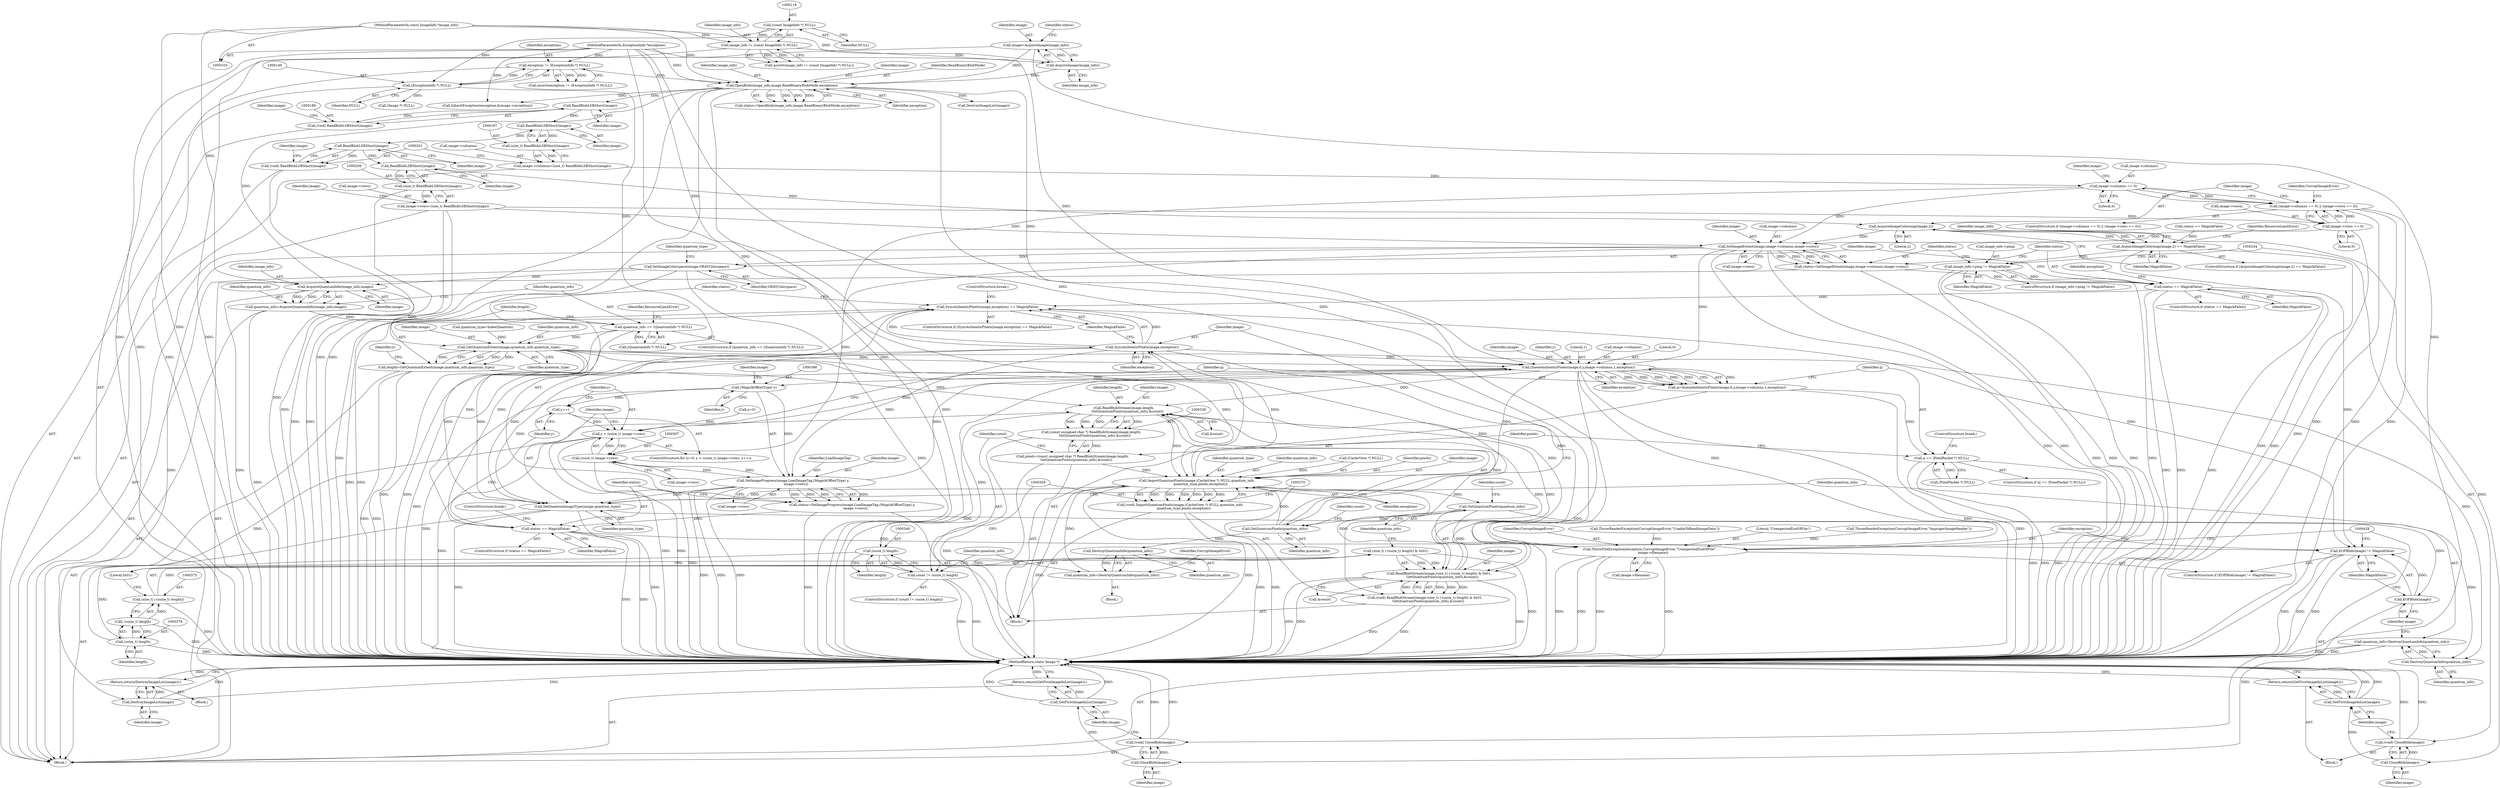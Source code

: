 digraph "0_ImageMagick_7b8c1df65b25d6671f113e2306982eded44ce3b4@pointer" {
"1000190" [label="(Call,ReadBlobLSBShort(image))"];
"1000160" [label="(Call,OpenBlob(image_info,image,ReadBinaryBlobMode,exception))"];
"1000156" [label="(Call,AcquireImage(image_info))"];
"1000116" [label="(Call,image_info != (const ImageInfo *) NULL)"];
"1000104" [label="(MethodParameterIn,const ImageInfo *image_info)"];
"1000118" [label="(Call,(const ImageInfo *) NULL)"];
"1000154" [label="(Call,image=AcquireImage(image_info))"];
"1000143" [label="(Call,exception != (ExceptionInfo *) NULL)"];
"1000105" [label="(MethodParameterIn,ExceptionInfo *exception)"];
"1000145" [label="(Call,(ExceptionInfo *) NULL)"];
"1000188" [label="(Call,(void) ReadBlobLSBShort(image))"];
"1000198" [label="(Call,ReadBlobLSBShort(image))"];
"1000196" [label="(Call,(size_t) ReadBlobLSBShort(image))"];
"1000192" [label="(Call,image->columns=(size_t) ReadBlobLSBShort(image))"];
"1000214" [label="(Call,image->columns == 0)"];
"1000213" [label="(Call,(image->columns == 0) || (image->rows == 0))"];
"1000252" [label="(Call,SetImageExtent(image,image->columns,image->rows))"];
"1000250" [label="(Call,status=SetImageExtent(image,image->columns,image->rows))"];
"1000261" [label="(Call,status == MagickFalse)"];
"1000386" [label="(Call,SyncAuthenticPixels(image,exception) == MagickFalse)"];
"1000404" [label="(Call,status == MagickFalse)"];
"1000416" [label="(Call,EOFBlob(image) != MagickFalse)"];
"1000272" [label="(Call,DestroyImageList(image))"];
"1000271" [label="(Return,return(DestroyImageList(image));)"];
"1000274" [label="(Call,SetImageColorspace(image,GRAYColorspace))"];
"1000282" [label="(Call,AcquireQuantumInfo(image_info,image))"];
"1000280" [label="(Call,quantum_info=AcquireQuantumInfo(image_info,image))"];
"1000286" [label="(Call,quantum_info == (QuantumInfo *) NULL)"];
"1000296" [label="(Call,GetQuantumExtent(image,quantum_info,quantum_type))"];
"1000294" [label="(Call,length=GetQuantumExtent(image,quantum_info,quantum_type))"];
"1000337" [label="(Call,ReadBlobStream(image,length,\n       GetQuantumPixels(quantum_info),&count))"];
"1000335" [label="(Call,(const unsigned char *) ReadBlobStream(image,length,\n       GetQuantumPixels(quantum_info),&count))"];
"1000333" [label="(Call,pixels=(const unsigned char *) ReadBlobStream(image,length,\n       GetQuantumPixels(quantum_info),&count))"];
"1000360" [label="(Call,ImportQuantumPixels(image,(CacheView *) NULL,quantum_info,\n       quantum_type,pixels,exception))"];
"1000358" [label="(Call,(void) ImportQuantumPixels(image,(CacheView *) NULL,quantum_info,\n       quantum_type,pixels,exception))"];
"1000371" [label="(Call,ReadBlobStream(image,(size_t) (-(ssize_t) length) & 0x01,\n      GetQuantumPixels(quantum_info),&count))"];
"1000369" [label="(Call,(void) ReadBlobStream(image,(size_t) (-(ssize_t) length) & 0x01,\n      GetQuantumPixels(quantum_info),&count))"];
"1000387" [label="(Call,SyncAuthenticPixels(image,exception))"];
"1000317" [label="(Call,QueueAuthenticPixels(image,0,y,image->columns,1,exception))"];
"1000315" [label="(Call,q=QueueAuthenticPixels(image,0,y,image->columns,1,exception))"];
"1000327" [label="(Call,q == (PixelPacket *) NULL)"];
"1000397" [label="(Call,(MagickOffsetType) y)"];
"1000311" [label="(Call,y++)"];
"1000304" [label="(Call,y < (ssize_t) image->rows)"];
"1000394" [label="(Call,SetImageProgress(image,LoadImageTag,(MagickOffsetType) y,\n      image->rows))"];
"1000306" [label="(Call,(ssize_t) image->rows)"];
"1000392" [label="(Call,status=SetImageProgress(image,LoadImageTag,(MagickOffsetType) y,\n      image->rows))"];
"1000408" [label="(Call,SetQuantumImageType(image,quantum_type))"];
"1000417" [label="(Call,EOFBlob(image))"];
"1000429" [label="(Call,CloseBlob(image))"];
"1000427" [label="(Call,(void) CloseBlob(image))"];
"1000432" [label="(Call,GetFirstImageInList(image))"];
"1000431" [label="(Return,return(GetFirstImageInList(image));)"];
"1000420" [label="(Call,ThrowFileException(exception,CorruptImageError,\"UnexpectedEndOfFile\",\n      image->filename))"];
"1000381" [label="(Call,GetQuantumPixels(quantum_info))"];
"1000340" [label="(Call,GetQuantumPixels(quantum_info))"];
"1000353" [label="(Call,DestroyQuantumInfo(quantum_info))"];
"1000351" [label="(Call,quantum_info=DestroyQuantumInfo(quantum_info))"];
"1000413" [label="(Call,DestroyQuantumInfo(quantum_info))"];
"1000411" [label="(Call,quantum_info=DestroyQuantumInfo(quantum_info))"];
"1000347" [label="(Call,(ssize_t) length)"];
"1000345" [label="(Call,count != (ssize_t) length)"];
"1000377" [label="(Call,(ssize_t) length)"];
"1000376" [label="(Call,-(ssize_t) length)"];
"1000374" [label="(Call,(size_t) (-(ssize_t) length))"];
"1000373" [label="(Call,(size_t) (-(ssize_t) length) & 0x01)"];
"1000202" [label="(Call,ReadBlobLSBShort(image))"];
"1000200" [label="(Call,(void) ReadBlobLSBShort(image))"];
"1000210" [label="(Call,ReadBlobLSBShort(image))"];
"1000208" [label="(Call,(size_t) ReadBlobLSBShort(image))"];
"1000204" [label="(Call,image->rows=(size_t) ReadBlobLSBShort(image))"];
"1000219" [label="(Call,image->rows == 0)"];
"1000229" [label="(Call,AcquireImageColormap(image,2))"];
"1000228" [label="(Call,AcquireImageColormap(image,2) == MagickFalse)"];
"1000237" [label="(Call,image_info->ping != MagickFalse)"];
"1000245" [label="(Call,CloseBlob(image))"];
"1000243" [label="(Call,(void) CloseBlob(image))"];
"1000248" [label="(Call,GetFirstImageInList(image))"];
"1000247" [label="(Return,return(GetFirstImageInList(image));)"];
"1000396" [label="(Identifier,LoadImageTag)"];
"1000404" [label="(Call,status == MagickFalse)"];
"1000281" [label="(Identifier,quantum_info)"];
"1000175" [label="(Call,(Image *) NULL)"];
"1000334" [label="(Identifier,pixels)"];
"1000381" [label="(Call,GetQuantumPixels(quantum_info))"];
"1000296" [label="(Call,GetQuantumExtent(image,quantum_info,quantum_type))"];
"1000354" [label="(Identifier,quantum_info)"];
"1000228" [label="(Call,AcquireImageColormap(image,2) == MagickFalse)"];
"1000272" [label="(Call,DestroyImageList(image))"];
"1000246" [label="(Identifier,image)"];
"1000142" [label="(Call,assert(exception != (ExceptionInfo *) NULL))"];
"1000282" [label="(Call,AcquireQuantumInfo(image_info,image))"];
"1000409" [label="(Identifier,image)"];
"1000105" [label="(MethodParameterIn,ExceptionInfo *exception)"];
"1000155" [label="(Identifier,image)"];
"1000251" [label="(Identifier,status)"];
"1000386" [label="(Call,SyncAuthenticPixels(image,exception) == MagickFalse)"];
"1000300" [label="(ControlStructure,for (y=0; y < (ssize_t) image->rows; y++))"];
"1000266" [label="(Identifier,exception)"];
"1000422" [label="(Identifier,CorruptImageError)"];
"1000317" [label="(Call,QueueAuthenticPixels(image,0,y,image->columns,1,exception))"];
"1000411" [label="(Call,quantum_info=DestroyQuantumInfo(quantum_info))"];
"1000192" [label="(Call,image->columns=(size_t) ReadBlobLSBShort(image))"];
"1000257" [label="(Call,image->rows)"];
"1000351" [label="(Call,quantum_info=DestroyQuantumInfo(quantum_info))"];
"1000216" [label="(Identifier,image)"];
"1000239" [label="(Identifier,image_info)"];
"1000106" [label="(Block,)"];
"1000280" [label="(Call,quantum_info=AcquireQuantumInfo(image_info,image))"];
"1000198" [label="(Call,ReadBlobLSBShort(image))"];
"1000297" [label="(Identifier,image)"];
"1000394" [label="(Call,SetImageProgress(image,LoadImageTag,(MagickOffsetType) y,\n      image->rows))"];
"1000413" [label="(Call,DestroyQuantumInfo(quantum_info))"];
"1000145" [label="(Call,(ExceptionInfo *) NULL)"];
"1000340" [label="(Call,GetQuantumPixels(quantum_info))"];
"1000342" [label="(Call,&count)"];
"1000276" [label="(Identifier,GRAYColorspace)"];
"1000104" [label="(MethodParameterIn,const ImageInfo *image_info)"];
"1000193" [label="(Call,image->columns)"];
"1000427" [label="(Call,(void) CloseBlob(image))"];
"1000345" [label="(Call,count != (ssize_t) length)"];
"1000368" [label="(Identifier,exception)"];
"1000241" [label="(Identifier,MagickFalse)"];
"1000212" [label="(ControlStructure,if ((image->columns == 0) || (image->rows == 0)))"];
"1000318" [label="(Identifier,image)"];
"1000328" [label="(Identifier,q)"];
"1000393" [label="(Identifier,status)"];
"1000236" [label="(ControlStructure,if (image_info->ping != MagickFalse))"];
"1000392" [label="(Call,status=SetImageProgress(image,LoadImageTag,(MagickOffsetType) y,\n      image->rows))"];
"1000277" [label="(Call,quantum_type=IndexQuantum)"];
"1000166" [label="(Call,status == MagickFalse)"];
"1000335" [label="(Call,(const unsigned char *) ReadBlobStream(image,length,\n       GetQuantumPixels(quantum_info),&count))"];
"1000302" [label="(Identifier,y)"];
"1000213" [label="(Call,(image->columns == 0) || (image->rows == 0))"];
"1000385" [label="(ControlStructure,if (SyncAuthenticPixels(image,exception) == MagickFalse))"];
"1000194" [label="(Identifier,image)"];
"1000210" [label="(Call,ReadBlobLSBShort(image))"];
"1000350" [label="(Block,)"];
"1000400" [label="(Call,image->rows)"];
"1000424" [label="(Call,image->filename)"];
"1000391" [label="(ControlStructure,break;)"];
"1000320" [label="(Identifier,y)"];
"1000344" [label="(ControlStructure,if (count != (ssize_t) length))"];
"1000162" [label="(Identifier,image)"];
"1000156" [label="(Call,AcquireImage(image_info))"];
"1000417" [label="(Call,EOFBlob(image))"];
"1000408" [label="(Call,SetQuantumImageType(image,quantum_type))"];
"1000242" [label="(Block,)"];
"1000163" [label="(Identifier,ReadBinaryBlobMode)"];
"1000265" [label="(Call,InheritException(exception,&image->exception))"];
"1000118" [label="(Call,(const ImageInfo *) NULL)"];
"1000405" [label="(Identifier,status)"];
"1000261" [label="(Call,status == MagickFalse)"];
"1000325" [label="(Identifier,exception)"];
"1000312" [label="(Identifier,y)"];
"1000203" [label="(Identifier,image)"];
"1000346" [label="(Identifier,count)"];
"1000284" [label="(Identifier,image)"];
"1000219" [label="(Call,image->rows == 0)"];
"1000147" [label="(Identifier,NULL)"];
"1000232" [label="(Identifier,MagickFalse)"];
"1000275" [label="(Identifier,image)"];
"1000415" [label="(ControlStructure,if (EOFBlob(image) != MagickFalse))"];
"1000260" [label="(ControlStructure,if (status == MagickFalse))"];
"1000229" [label="(Call,AcquireImageColormap(image,2))"];
"1000252" [label="(Call,SetImageExtent(image,image->columns,image->rows))"];
"1000274" [label="(Call,SetImageColorspace(image,GRAYColorspace))"];
"1000366" [label="(Identifier,quantum_type)"];
"1000298" [label="(Identifier,quantum_info)"];
"1000376" [label="(Call,-(ssize_t) length)"];
"1000220" [label="(Call,image->rows)"];
"1000431" [label="(Return,return(GetFirstImageInList(image));)"];
"1000305" [label="(Identifier,y)"];
"1000324" [label="(Literal,1)"];
"1000238" [label="(Call,image_info->ping)"];
"1000199" [label="(Identifier,image)"];
"1000341" [label="(Identifier,quantum_info)"];
"1000263" [label="(Identifier,MagickFalse)"];
"1000158" [label="(Call,status=OpenBlob(image_info,image,ReadBinaryBlobMode,exception))"];
"1000116" [label="(Call,image_info != (const ImageInfo *) NULL)"];
"1000214" [label="(Call,image->columns == 0)"];
"1000204" [label="(Call,image->rows=(size_t) ReadBlobLSBShort(image))"];
"1000285" [label="(ControlStructure,if (quantum_info == (QuantumInfo *) NULL))"];
"1000295" [label="(Identifier,length)"];
"1000430" [label="(Identifier,image)"];
"1000191" [label="(Identifier,image)"];
"1000234" [label="(Identifier,ResourceLimitError)"];
"1000188" [label="(Call,(void) ReadBlobLSBShort(image))"];
"1000352" [label="(Identifier,quantum_info)"];
"1000143" [label="(Call,exception != (ExceptionInfo *) NULL)"];
"1000250" [label="(Call,status=SetImageExtent(image,image->columns,image->rows))"];
"1000432" [label="(Call,GetFirstImageInList(image))"];
"1000416" [label="(Call,EOFBlob(image) != MagickFalse)"];
"1000262" [label="(Identifier,status)"];
"1000337" [label="(Call,ReadBlobStream(image,length,\n       GetQuantumPixels(quantum_info),&count))"];
"1000365" [label="(Identifier,quantum_info)"];
"1000327" [label="(Call,q == (PixelPacket *) NULL)"];
"1000154" [label="(Call,image=AcquireImage(image_info))"];
"1000362" [label="(Call,(CacheView *) NULL)"];
"1000373" [label="(Call,(size_t) (-(ssize_t) length) & 0x01)"];
"1000117" [label="(Identifier,image_info)"];
"1000237" [label="(Call,image_info->ping != MagickFalse)"];
"1000283" [label="(Identifier,image_info)"];
"1000205" [label="(Call,image->rows)"];
"1000315" [label="(Call,q=QueueAuthenticPixels(image,0,y,image->columns,1,exception))"];
"1000353" [label="(Call,DestroyQuantumInfo(quantum_info))"];
"1000412" [label="(Identifier,quantum_info)"];
"1000387" [label="(Call,SyncAuthenticPixels(image,exception))"];
"1000253" [label="(Identifier,image)"];
"1000395" [label="(Identifier,image)"];
"1000374" [label="(Call,(size_t) (-(ssize_t) length))"];
"1000308" [label="(Call,image->rows)"];
"1000223" [label="(Literal,0)"];
"1000421" [label="(Identifier,exception)"];
"1000206" [label="(Identifier,image)"];
"1000164" [label="(Identifier,exception)"];
"1000254" [label="(Call,image->columns)"];
"1000311" [label="(Call,y++)"];
"1000347" [label="(Call,(ssize_t) length)"];
"1000397" [label="(Call,(MagickOffsetType) y)"];
"1000383" [label="(Call,&count)"];
"1000356" [label="(Identifier,CorruptImageError)"];
"1000349" [label="(Identifier,length)"];
"1000382" [label="(Identifier,quantum_info)"];
"1000202" [label="(Call,ReadBlobLSBShort(image))"];
"1000287" [label="(Identifier,quantum_info)"];
"1000407" [label="(ControlStructure,break;)"];
"1000339" [label="(Identifier,length)"];
"1000371" [label="(Call,ReadBlobStream(image,(size_t) (-(ssize_t) length) & 0x01,\n      GetQuantumPixels(quantum_info),&count))"];
"1000367" [label="(Identifier,pixels)"];
"1000211" [label="(Identifier,image)"];
"1000326" [label="(ControlStructure,if (q == (PixelPacket *) NULL))"];
"1000414" [label="(Identifier,quantum_info)"];
"1000196" [label="(Call,(size_t) ReadBlobLSBShort(image))"];
"1000433" [label="(Identifier,image)"];
"1000225" [label="(Identifier,CorruptImageError)"];
"1000333" [label="(Call,pixels=(const unsigned char *) ReadBlobStream(image,length,\n       GetQuantumPixels(quantum_info),&count))"];
"1000304" [label="(Call,y < (ssize_t) image->rows)"];
"1000329" [label="(Call,(PixelPacket *) NULL)"];
"1000231" [label="(Literal,2)"];
"1000248" [label="(Call,GetFirstImageInList(image))"];
"1000360" [label="(Call,ImportQuantumPixels(image,(CacheView *) NULL,quantum_info,\n       quantum_type,pixels,exception))"];
"1000390" [label="(Identifier,MagickFalse)"];
"1000286" [label="(Call,quantum_info == (QuantumInfo *) NULL)"];
"1000403" [label="(ControlStructure,if (status == MagickFalse))"];
"1000380" [label="(Literal,0x01)"];
"1000338" [label="(Identifier,image)"];
"1000243" [label="(Call,(void) CloseBlob(image))"];
"1000299" [label="(Identifier,quantum_type)"];
"1000361" [label="(Identifier,image)"];
"1000190" [label="(Call,ReadBlobLSBShort(image))"];
"1000399" [label="(Identifier,y)"];
"1000372" [label="(Identifier,image)"];
"1000144" [label="(Identifier,exception)"];
"1000369" [label="(Call,(void) ReadBlobStream(image,(size_t) (-(ssize_t) length) & 0x01,\n      GetQuantumPixels(quantum_info),&count))"];
"1000384" [label="(Identifier,count)"];
"1000157" [label="(Identifier,image_info)"];
"1000321" [label="(Call,image->columns)"];
"1000294" [label="(Call,length=GetQuantumExtent(image,quantum_info,quantum_type))"];
"1000200" [label="(Call,(void) ReadBlobLSBShort(image))"];
"1000316" [label="(Identifier,q)"];
"1000115" [label="(Call,assert(image_info != (const ImageInfo *) NULL))"];
"1000273" [label="(Identifier,image)"];
"1000227" [label="(ControlStructure,if (AcquireImageColormap(image,2) == MagickFalse))"];
"1000319" [label="(Literal,0)"];
"1000161" [label="(Identifier,image_info)"];
"1000332" [label="(ControlStructure,break;)"];
"1000301" [label="(Call,y=0)"];
"1000249" [label="(Identifier,image)"];
"1000160" [label="(Call,OpenBlob(image_info,image,ReadBinaryBlobMode,exception))"];
"1000355" [label="(Call,ThrowReaderException(CorruptImageError,\"UnableToReadImageData\"))"];
"1000406" [label="(Identifier,MagickFalse)"];
"1000377" [label="(Call,(ssize_t) length)"];
"1000221" [label="(Identifier,image)"];
"1000230" [label="(Identifier,image)"];
"1000401" [label="(Identifier,image)"];
"1000313" [label="(Block,)"];
"1000429" [label="(Call,CloseBlob(image))"];
"1000271" [label="(Return,return(DestroyImageList(image));)"];
"1000423" [label="(Literal,\"UnexpectedEndOfFile\")"];
"1000292" [label="(Identifier,ResourceLimitError)"];
"1000306" [label="(Call,(ssize_t) image->rows)"];
"1000120" [label="(Identifier,NULL)"];
"1000420" [label="(Call,ThrowFileException(exception,CorruptImageError,\"UnexpectedEndOfFile\",\n      image->filename))"];
"1000247" [label="(Return,return(GetFirstImageInList(image));)"];
"1000419" [label="(Identifier,MagickFalse)"];
"1000288" [label="(Call,(QuantumInfo *) NULL)"];
"1000224" [label="(Call,ThrowReaderException(CorruptImageError,\"ImproperImageHeader\"))"];
"1000264" [label="(Block,)"];
"1000278" [label="(Identifier,quantum_type)"];
"1000388" [label="(Identifier,image)"];
"1000410" [label="(Identifier,quantum_type)"];
"1000159" [label="(Identifier,status)"];
"1000389" [label="(Identifier,exception)"];
"1000245" [label="(Call,CloseBlob(image))"];
"1000343" [label="(Identifier,count)"];
"1000434" [label="(MethodReturn,static Image *)"];
"1000208" [label="(Call,(size_t) ReadBlobLSBShort(image))"];
"1000218" [label="(Literal,0)"];
"1000379" [label="(Identifier,length)"];
"1000418" [label="(Identifier,image)"];
"1000172" [label="(Call,DestroyImageList(image))"];
"1000358" [label="(Call,(void) ImportQuantumPixels(image,(CacheView *) NULL,quantum_info,\n       quantum_type,pixels,exception))"];
"1000215" [label="(Call,image->columns)"];
"1000190" -> "1000188"  [label="AST: "];
"1000190" -> "1000191"  [label="CFG: "];
"1000191" -> "1000190"  [label="AST: "];
"1000188" -> "1000190"  [label="CFG: "];
"1000190" -> "1000188"  [label="DDG: "];
"1000160" -> "1000190"  [label="DDG: "];
"1000190" -> "1000198"  [label="DDG: "];
"1000160" -> "1000158"  [label="AST: "];
"1000160" -> "1000164"  [label="CFG: "];
"1000161" -> "1000160"  [label="AST: "];
"1000162" -> "1000160"  [label="AST: "];
"1000163" -> "1000160"  [label="AST: "];
"1000164" -> "1000160"  [label="AST: "];
"1000158" -> "1000160"  [label="CFG: "];
"1000160" -> "1000434"  [label="DDG: "];
"1000160" -> "1000434"  [label="DDG: "];
"1000160" -> "1000434"  [label="DDG: "];
"1000160" -> "1000158"  [label="DDG: "];
"1000160" -> "1000158"  [label="DDG: "];
"1000160" -> "1000158"  [label="DDG: "];
"1000160" -> "1000158"  [label="DDG: "];
"1000156" -> "1000160"  [label="DDG: "];
"1000104" -> "1000160"  [label="DDG: "];
"1000154" -> "1000160"  [label="DDG: "];
"1000143" -> "1000160"  [label="DDG: "];
"1000105" -> "1000160"  [label="DDG: "];
"1000160" -> "1000172"  [label="DDG: "];
"1000160" -> "1000265"  [label="DDG: "];
"1000160" -> "1000282"  [label="DDG: "];
"1000160" -> "1000317"  [label="DDG: "];
"1000160" -> "1000420"  [label="DDG: "];
"1000156" -> "1000154"  [label="AST: "];
"1000156" -> "1000157"  [label="CFG: "];
"1000157" -> "1000156"  [label="AST: "];
"1000154" -> "1000156"  [label="CFG: "];
"1000156" -> "1000154"  [label="DDG: "];
"1000116" -> "1000156"  [label="DDG: "];
"1000104" -> "1000156"  [label="DDG: "];
"1000116" -> "1000115"  [label="AST: "];
"1000116" -> "1000118"  [label="CFG: "];
"1000117" -> "1000116"  [label="AST: "];
"1000118" -> "1000116"  [label="AST: "];
"1000115" -> "1000116"  [label="CFG: "];
"1000116" -> "1000434"  [label="DDG: "];
"1000116" -> "1000115"  [label="DDG: "];
"1000116" -> "1000115"  [label="DDG: "];
"1000104" -> "1000116"  [label="DDG: "];
"1000118" -> "1000116"  [label="DDG: "];
"1000104" -> "1000103"  [label="AST: "];
"1000104" -> "1000434"  [label="DDG: "];
"1000104" -> "1000282"  [label="DDG: "];
"1000118" -> "1000120"  [label="CFG: "];
"1000119" -> "1000118"  [label="AST: "];
"1000120" -> "1000118"  [label="AST: "];
"1000118" -> "1000145"  [label="DDG: "];
"1000154" -> "1000106"  [label="AST: "];
"1000155" -> "1000154"  [label="AST: "];
"1000159" -> "1000154"  [label="CFG: "];
"1000154" -> "1000434"  [label="DDG: "];
"1000143" -> "1000142"  [label="AST: "];
"1000143" -> "1000145"  [label="CFG: "];
"1000144" -> "1000143"  [label="AST: "];
"1000145" -> "1000143"  [label="AST: "];
"1000142" -> "1000143"  [label="CFG: "];
"1000143" -> "1000434"  [label="DDG: "];
"1000143" -> "1000142"  [label="DDG: "];
"1000143" -> "1000142"  [label="DDG: "];
"1000105" -> "1000143"  [label="DDG: "];
"1000145" -> "1000143"  [label="DDG: "];
"1000105" -> "1000103"  [label="AST: "];
"1000105" -> "1000434"  [label="DDG: "];
"1000105" -> "1000265"  [label="DDG: "];
"1000105" -> "1000317"  [label="DDG: "];
"1000105" -> "1000360"  [label="DDG: "];
"1000105" -> "1000387"  [label="DDG: "];
"1000105" -> "1000420"  [label="DDG: "];
"1000145" -> "1000147"  [label="CFG: "];
"1000146" -> "1000145"  [label="AST: "];
"1000147" -> "1000145"  [label="AST: "];
"1000145" -> "1000434"  [label="DDG: "];
"1000145" -> "1000175"  [label="DDG: "];
"1000145" -> "1000288"  [label="DDG: "];
"1000188" -> "1000106"  [label="AST: "];
"1000189" -> "1000188"  [label="AST: "];
"1000194" -> "1000188"  [label="CFG: "];
"1000198" -> "1000196"  [label="AST: "];
"1000198" -> "1000199"  [label="CFG: "];
"1000199" -> "1000198"  [label="AST: "];
"1000196" -> "1000198"  [label="CFG: "];
"1000198" -> "1000196"  [label="DDG: "];
"1000198" -> "1000202"  [label="DDG: "];
"1000196" -> "1000192"  [label="AST: "];
"1000197" -> "1000196"  [label="AST: "];
"1000192" -> "1000196"  [label="CFG: "];
"1000196" -> "1000192"  [label="DDG: "];
"1000192" -> "1000106"  [label="AST: "];
"1000193" -> "1000192"  [label="AST: "];
"1000201" -> "1000192"  [label="CFG: "];
"1000192" -> "1000214"  [label="DDG: "];
"1000214" -> "1000213"  [label="AST: "];
"1000214" -> "1000218"  [label="CFG: "];
"1000215" -> "1000214"  [label="AST: "];
"1000218" -> "1000214"  [label="AST: "];
"1000221" -> "1000214"  [label="CFG: "];
"1000213" -> "1000214"  [label="CFG: "];
"1000214" -> "1000434"  [label="DDG: "];
"1000214" -> "1000213"  [label="DDG: "];
"1000214" -> "1000213"  [label="DDG: "];
"1000214" -> "1000252"  [label="DDG: "];
"1000213" -> "1000212"  [label="AST: "];
"1000213" -> "1000219"  [label="CFG: "];
"1000219" -> "1000213"  [label="AST: "];
"1000225" -> "1000213"  [label="CFG: "];
"1000230" -> "1000213"  [label="CFG: "];
"1000213" -> "1000434"  [label="DDG: "];
"1000213" -> "1000434"  [label="DDG: "];
"1000213" -> "1000434"  [label="DDG: "];
"1000219" -> "1000213"  [label="DDG: "];
"1000219" -> "1000213"  [label="DDG: "];
"1000252" -> "1000250"  [label="AST: "];
"1000252" -> "1000257"  [label="CFG: "];
"1000253" -> "1000252"  [label="AST: "];
"1000254" -> "1000252"  [label="AST: "];
"1000257" -> "1000252"  [label="AST: "];
"1000250" -> "1000252"  [label="CFG: "];
"1000252" -> "1000434"  [label="DDG: "];
"1000252" -> "1000434"  [label="DDG: "];
"1000252" -> "1000250"  [label="DDG: "];
"1000252" -> "1000250"  [label="DDG: "];
"1000252" -> "1000250"  [label="DDG: "];
"1000229" -> "1000252"  [label="DDG: "];
"1000219" -> "1000252"  [label="DDG: "];
"1000204" -> "1000252"  [label="DDG: "];
"1000252" -> "1000272"  [label="DDG: "];
"1000252" -> "1000274"  [label="DDG: "];
"1000252" -> "1000306"  [label="DDG: "];
"1000252" -> "1000317"  [label="DDG: "];
"1000250" -> "1000106"  [label="AST: "];
"1000251" -> "1000250"  [label="AST: "];
"1000262" -> "1000250"  [label="CFG: "];
"1000250" -> "1000434"  [label="DDG: "];
"1000250" -> "1000261"  [label="DDG: "];
"1000261" -> "1000260"  [label="AST: "];
"1000261" -> "1000263"  [label="CFG: "];
"1000262" -> "1000261"  [label="AST: "];
"1000263" -> "1000261"  [label="AST: "];
"1000266" -> "1000261"  [label="CFG: "];
"1000275" -> "1000261"  [label="CFG: "];
"1000261" -> "1000434"  [label="DDG: "];
"1000261" -> "1000434"  [label="DDG: "];
"1000261" -> "1000434"  [label="DDG: "];
"1000237" -> "1000261"  [label="DDG: "];
"1000261" -> "1000386"  [label="DDG: "];
"1000261" -> "1000416"  [label="DDG: "];
"1000386" -> "1000385"  [label="AST: "];
"1000386" -> "1000390"  [label="CFG: "];
"1000387" -> "1000386"  [label="AST: "];
"1000390" -> "1000386"  [label="AST: "];
"1000391" -> "1000386"  [label="CFG: "];
"1000393" -> "1000386"  [label="CFG: "];
"1000386" -> "1000434"  [label="DDG: "];
"1000386" -> "1000434"  [label="DDG: "];
"1000387" -> "1000386"  [label="DDG: "];
"1000387" -> "1000386"  [label="DDG: "];
"1000404" -> "1000386"  [label="DDG: "];
"1000386" -> "1000404"  [label="DDG: "];
"1000386" -> "1000416"  [label="DDG: "];
"1000404" -> "1000403"  [label="AST: "];
"1000404" -> "1000406"  [label="CFG: "];
"1000405" -> "1000404"  [label="AST: "];
"1000406" -> "1000404"  [label="AST: "];
"1000407" -> "1000404"  [label="CFG: "];
"1000312" -> "1000404"  [label="CFG: "];
"1000404" -> "1000434"  [label="DDG: "];
"1000404" -> "1000434"  [label="DDG: "];
"1000392" -> "1000404"  [label="DDG: "];
"1000404" -> "1000416"  [label="DDG: "];
"1000416" -> "1000415"  [label="AST: "];
"1000416" -> "1000419"  [label="CFG: "];
"1000417" -> "1000416"  [label="AST: "];
"1000419" -> "1000416"  [label="AST: "];
"1000421" -> "1000416"  [label="CFG: "];
"1000428" -> "1000416"  [label="CFG: "];
"1000416" -> "1000434"  [label="DDG: "];
"1000416" -> "1000434"  [label="DDG: "];
"1000416" -> "1000434"  [label="DDG: "];
"1000417" -> "1000416"  [label="DDG: "];
"1000272" -> "1000271"  [label="AST: "];
"1000272" -> "1000273"  [label="CFG: "];
"1000273" -> "1000272"  [label="AST: "];
"1000271" -> "1000272"  [label="CFG: "];
"1000272" -> "1000434"  [label="DDG: "];
"1000272" -> "1000434"  [label="DDG: "];
"1000272" -> "1000271"  [label="DDG: "];
"1000271" -> "1000264"  [label="AST: "];
"1000434" -> "1000271"  [label="CFG: "];
"1000271" -> "1000434"  [label="DDG: "];
"1000274" -> "1000106"  [label="AST: "];
"1000274" -> "1000276"  [label="CFG: "];
"1000275" -> "1000274"  [label="AST: "];
"1000276" -> "1000274"  [label="AST: "];
"1000278" -> "1000274"  [label="CFG: "];
"1000274" -> "1000434"  [label="DDG: "];
"1000274" -> "1000434"  [label="DDG: "];
"1000274" -> "1000282"  [label="DDG: "];
"1000282" -> "1000280"  [label="AST: "];
"1000282" -> "1000284"  [label="CFG: "];
"1000283" -> "1000282"  [label="AST: "];
"1000284" -> "1000282"  [label="AST: "];
"1000280" -> "1000282"  [label="CFG: "];
"1000282" -> "1000434"  [label="DDG: "];
"1000282" -> "1000280"  [label="DDG: "];
"1000282" -> "1000280"  [label="DDG: "];
"1000282" -> "1000296"  [label="DDG: "];
"1000280" -> "1000106"  [label="AST: "];
"1000281" -> "1000280"  [label="AST: "];
"1000287" -> "1000280"  [label="CFG: "];
"1000280" -> "1000434"  [label="DDG: "];
"1000280" -> "1000286"  [label="DDG: "];
"1000286" -> "1000285"  [label="AST: "];
"1000286" -> "1000288"  [label="CFG: "];
"1000287" -> "1000286"  [label="AST: "];
"1000288" -> "1000286"  [label="AST: "];
"1000292" -> "1000286"  [label="CFG: "];
"1000295" -> "1000286"  [label="CFG: "];
"1000286" -> "1000434"  [label="DDG: "];
"1000286" -> "1000434"  [label="DDG: "];
"1000288" -> "1000286"  [label="DDG: "];
"1000286" -> "1000296"  [label="DDG: "];
"1000296" -> "1000294"  [label="AST: "];
"1000296" -> "1000299"  [label="CFG: "];
"1000297" -> "1000296"  [label="AST: "];
"1000298" -> "1000296"  [label="AST: "];
"1000299" -> "1000296"  [label="AST: "];
"1000294" -> "1000296"  [label="CFG: "];
"1000296" -> "1000294"  [label="DDG: "];
"1000296" -> "1000294"  [label="DDG: "];
"1000296" -> "1000294"  [label="DDG: "];
"1000277" -> "1000296"  [label="DDG: "];
"1000296" -> "1000317"  [label="DDG: "];
"1000296" -> "1000340"  [label="DDG: "];
"1000296" -> "1000360"  [label="DDG: "];
"1000296" -> "1000408"  [label="DDG: "];
"1000296" -> "1000408"  [label="DDG: "];
"1000296" -> "1000413"  [label="DDG: "];
"1000294" -> "1000106"  [label="AST: "];
"1000295" -> "1000294"  [label="AST: "];
"1000302" -> "1000294"  [label="CFG: "];
"1000294" -> "1000434"  [label="DDG: "];
"1000294" -> "1000434"  [label="DDG: "];
"1000294" -> "1000337"  [label="DDG: "];
"1000337" -> "1000335"  [label="AST: "];
"1000337" -> "1000342"  [label="CFG: "];
"1000338" -> "1000337"  [label="AST: "];
"1000339" -> "1000337"  [label="AST: "];
"1000340" -> "1000337"  [label="AST: "];
"1000342" -> "1000337"  [label="AST: "];
"1000335" -> "1000337"  [label="CFG: "];
"1000337" -> "1000335"  [label="DDG: "];
"1000337" -> "1000335"  [label="DDG: "];
"1000337" -> "1000335"  [label="DDG: "];
"1000337" -> "1000335"  [label="DDG: "];
"1000317" -> "1000337"  [label="DDG: "];
"1000377" -> "1000337"  [label="DDG: "];
"1000340" -> "1000337"  [label="DDG: "];
"1000371" -> "1000337"  [label="DDG: "];
"1000337" -> "1000347"  [label="DDG: "];
"1000337" -> "1000360"  [label="DDG: "];
"1000337" -> "1000371"  [label="DDG: "];
"1000335" -> "1000333"  [label="AST: "];
"1000336" -> "1000335"  [label="AST: "];
"1000333" -> "1000335"  [label="CFG: "];
"1000335" -> "1000434"  [label="DDG: "];
"1000335" -> "1000333"  [label="DDG: "];
"1000333" -> "1000313"  [label="AST: "];
"1000334" -> "1000333"  [label="AST: "];
"1000346" -> "1000333"  [label="CFG: "];
"1000333" -> "1000434"  [label="DDG: "];
"1000333" -> "1000360"  [label="DDG: "];
"1000360" -> "1000358"  [label="AST: "];
"1000360" -> "1000368"  [label="CFG: "];
"1000361" -> "1000360"  [label="AST: "];
"1000362" -> "1000360"  [label="AST: "];
"1000365" -> "1000360"  [label="AST: "];
"1000366" -> "1000360"  [label="AST: "];
"1000367" -> "1000360"  [label="AST: "];
"1000368" -> "1000360"  [label="AST: "];
"1000358" -> "1000360"  [label="CFG: "];
"1000360" -> "1000434"  [label="DDG: "];
"1000360" -> "1000434"  [label="DDG: "];
"1000360" -> "1000358"  [label="DDG: "];
"1000360" -> "1000358"  [label="DDG: "];
"1000360" -> "1000358"  [label="DDG: "];
"1000360" -> "1000358"  [label="DDG: "];
"1000360" -> "1000358"  [label="DDG: "];
"1000360" -> "1000358"  [label="DDG: "];
"1000362" -> "1000360"  [label="DDG: "];
"1000351" -> "1000360"  [label="DDG: "];
"1000340" -> "1000360"  [label="DDG: "];
"1000317" -> "1000360"  [label="DDG: "];
"1000360" -> "1000371"  [label="DDG: "];
"1000360" -> "1000381"  [label="DDG: "];
"1000360" -> "1000387"  [label="DDG: "];
"1000360" -> "1000408"  [label="DDG: "];
"1000358" -> "1000313"  [label="AST: "];
"1000359" -> "1000358"  [label="AST: "];
"1000370" -> "1000358"  [label="CFG: "];
"1000358" -> "1000434"  [label="DDG: "];
"1000358" -> "1000434"  [label="DDG: "];
"1000371" -> "1000369"  [label="AST: "];
"1000371" -> "1000383"  [label="CFG: "];
"1000372" -> "1000371"  [label="AST: "];
"1000373" -> "1000371"  [label="AST: "];
"1000381" -> "1000371"  [label="AST: "];
"1000383" -> "1000371"  [label="AST: "];
"1000369" -> "1000371"  [label="CFG: "];
"1000371" -> "1000434"  [label="DDG: "];
"1000371" -> "1000434"  [label="DDG: "];
"1000371" -> "1000434"  [label="DDG: "];
"1000371" -> "1000369"  [label="DDG: "];
"1000371" -> "1000369"  [label="DDG: "];
"1000371" -> "1000369"  [label="DDG: "];
"1000371" -> "1000369"  [label="DDG: "];
"1000373" -> "1000371"  [label="DDG: "];
"1000373" -> "1000371"  [label="DDG: "];
"1000381" -> "1000371"  [label="DDG: "];
"1000371" -> "1000387"  [label="DDG: "];
"1000369" -> "1000313"  [label="AST: "];
"1000370" -> "1000369"  [label="AST: "];
"1000388" -> "1000369"  [label="CFG: "];
"1000369" -> "1000434"  [label="DDG: "];
"1000369" -> "1000434"  [label="DDG: "];
"1000387" -> "1000389"  [label="CFG: "];
"1000388" -> "1000387"  [label="AST: "];
"1000389" -> "1000387"  [label="AST: "];
"1000390" -> "1000387"  [label="CFG: "];
"1000387" -> "1000434"  [label="DDG: "];
"1000387" -> "1000317"  [label="DDG: "];
"1000387" -> "1000394"  [label="DDG: "];
"1000387" -> "1000408"  [label="DDG: "];
"1000387" -> "1000420"  [label="DDG: "];
"1000317" -> "1000315"  [label="AST: "];
"1000317" -> "1000325"  [label="CFG: "];
"1000318" -> "1000317"  [label="AST: "];
"1000319" -> "1000317"  [label="AST: "];
"1000320" -> "1000317"  [label="AST: "];
"1000321" -> "1000317"  [label="AST: "];
"1000324" -> "1000317"  [label="AST: "];
"1000325" -> "1000317"  [label="AST: "];
"1000315" -> "1000317"  [label="CFG: "];
"1000317" -> "1000434"  [label="DDG: "];
"1000317" -> "1000434"  [label="DDG: "];
"1000317" -> "1000434"  [label="DDG: "];
"1000317" -> "1000315"  [label="DDG: "];
"1000317" -> "1000315"  [label="DDG: "];
"1000317" -> "1000315"  [label="DDG: "];
"1000317" -> "1000315"  [label="DDG: "];
"1000317" -> "1000315"  [label="DDG: "];
"1000317" -> "1000315"  [label="DDG: "];
"1000394" -> "1000317"  [label="DDG: "];
"1000304" -> "1000317"  [label="DDG: "];
"1000317" -> "1000397"  [label="DDG: "];
"1000317" -> "1000408"  [label="DDG: "];
"1000317" -> "1000420"  [label="DDG: "];
"1000315" -> "1000313"  [label="AST: "];
"1000316" -> "1000315"  [label="AST: "];
"1000328" -> "1000315"  [label="CFG: "];
"1000315" -> "1000434"  [label="DDG: "];
"1000315" -> "1000327"  [label="DDG: "];
"1000327" -> "1000326"  [label="AST: "];
"1000327" -> "1000329"  [label="CFG: "];
"1000328" -> "1000327"  [label="AST: "];
"1000329" -> "1000327"  [label="AST: "];
"1000332" -> "1000327"  [label="CFG: "];
"1000334" -> "1000327"  [label="CFG: "];
"1000327" -> "1000434"  [label="DDG: "];
"1000327" -> "1000434"  [label="DDG: "];
"1000327" -> "1000434"  [label="DDG: "];
"1000329" -> "1000327"  [label="DDG: "];
"1000397" -> "1000394"  [label="AST: "];
"1000397" -> "1000399"  [label="CFG: "];
"1000398" -> "1000397"  [label="AST: "];
"1000399" -> "1000397"  [label="AST: "];
"1000401" -> "1000397"  [label="CFG: "];
"1000397" -> "1000434"  [label="DDG: "];
"1000397" -> "1000311"  [label="DDG: "];
"1000397" -> "1000394"  [label="DDG: "];
"1000311" -> "1000300"  [label="AST: "];
"1000311" -> "1000312"  [label="CFG: "];
"1000312" -> "1000311"  [label="AST: "];
"1000305" -> "1000311"  [label="CFG: "];
"1000311" -> "1000304"  [label="DDG: "];
"1000304" -> "1000300"  [label="AST: "];
"1000304" -> "1000306"  [label="CFG: "];
"1000305" -> "1000304"  [label="AST: "];
"1000306" -> "1000304"  [label="AST: "];
"1000316" -> "1000304"  [label="CFG: "];
"1000409" -> "1000304"  [label="CFG: "];
"1000304" -> "1000434"  [label="DDG: "];
"1000304" -> "1000434"  [label="DDG: "];
"1000304" -> "1000434"  [label="DDG: "];
"1000301" -> "1000304"  [label="DDG: "];
"1000306" -> "1000304"  [label="DDG: "];
"1000394" -> "1000392"  [label="AST: "];
"1000394" -> "1000400"  [label="CFG: "];
"1000395" -> "1000394"  [label="AST: "];
"1000396" -> "1000394"  [label="AST: "];
"1000400" -> "1000394"  [label="AST: "];
"1000392" -> "1000394"  [label="CFG: "];
"1000394" -> "1000434"  [label="DDG: "];
"1000394" -> "1000434"  [label="DDG: "];
"1000394" -> "1000434"  [label="DDG: "];
"1000394" -> "1000306"  [label="DDG: "];
"1000394" -> "1000392"  [label="DDG: "];
"1000394" -> "1000392"  [label="DDG: "];
"1000394" -> "1000392"  [label="DDG: "];
"1000394" -> "1000392"  [label="DDG: "];
"1000306" -> "1000394"  [label="DDG: "];
"1000394" -> "1000408"  [label="DDG: "];
"1000306" -> "1000308"  [label="CFG: "];
"1000307" -> "1000306"  [label="AST: "];
"1000308" -> "1000306"  [label="AST: "];
"1000306" -> "1000434"  [label="DDG: "];
"1000392" -> "1000313"  [label="AST: "];
"1000393" -> "1000392"  [label="AST: "];
"1000405" -> "1000392"  [label="CFG: "];
"1000392" -> "1000434"  [label="DDG: "];
"1000408" -> "1000106"  [label="AST: "];
"1000408" -> "1000410"  [label="CFG: "];
"1000409" -> "1000408"  [label="AST: "];
"1000410" -> "1000408"  [label="AST: "];
"1000412" -> "1000408"  [label="CFG: "];
"1000408" -> "1000434"  [label="DDG: "];
"1000408" -> "1000434"  [label="DDG: "];
"1000408" -> "1000417"  [label="DDG: "];
"1000417" -> "1000418"  [label="CFG: "];
"1000418" -> "1000417"  [label="AST: "];
"1000419" -> "1000417"  [label="CFG: "];
"1000417" -> "1000429"  [label="DDG: "];
"1000429" -> "1000427"  [label="AST: "];
"1000429" -> "1000430"  [label="CFG: "];
"1000430" -> "1000429"  [label="AST: "];
"1000427" -> "1000429"  [label="CFG: "];
"1000429" -> "1000427"  [label="DDG: "];
"1000429" -> "1000432"  [label="DDG: "];
"1000427" -> "1000106"  [label="AST: "];
"1000428" -> "1000427"  [label="AST: "];
"1000433" -> "1000427"  [label="CFG: "];
"1000427" -> "1000434"  [label="DDG: "];
"1000427" -> "1000434"  [label="DDG: "];
"1000432" -> "1000431"  [label="AST: "];
"1000432" -> "1000433"  [label="CFG: "];
"1000433" -> "1000432"  [label="AST: "];
"1000431" -> "1000432"  [label="CFG: "];
"1000432" -> "1000434"  [label="DDG: "];
"1000432" -> "1000434"  [label="DDG: "];
"1000432" -> "1000431"  [label="DDG: "];
"1000431" -> "1000106"  [label="AST: "];
"1000434" -> "1000431"  [label="CFG: "];
"1000431" -> "1000434"  [label="DDG: "];
"1000420" -> "1000415"  [label="AST: "];
"1000420" -> "1000424"  [label="CFG: "];
"1000421" -> "1000420"  [label="AST: "];
"1000422" -> "1000420"  [label="AST: "];
"1000423" -> "1000420"  [label="AST: "];
"1000424" -> "1000420"  [label="AST: "];
"1000428" -> "1000420"  [label="CFG: "];
"1000420" -> "1000434"  [label="DDG: "];
"1000420" -> "1000434"  [label="DDG: "];
"1000420" -> "1000434"  [label="DDG: "];
"1000420" -> "1000434"  [label="DDG: "];
"1000355" -> "1000420"  [label="DDG: "];
"1000224" -> "1000420"  [label="DDG: "];
"1000381" -> "1000382"  [label="CFG: "];
"1000382" -> "1000381"  [label="AST: "];
"1000384" -> "1000381"  [label="CFG: "];
"1000381" -> "1000340"  [label="DDG: "];
"1000381" -> "1000413"  [label="DDG: "];
"1000340" -> "1000341"  [label="CFG: "];
"1000341" -> "1000340"  [label="AST: "];
"1000343" -> "1000340"  [label="CFG: "];
"1000340" -> "1000353"  [label="DDG: "];
"1000353" -> "1000351"  [label="AST: "];
"1000353" -> "1000354"  [label="CFG: "];
"1000354" -> "1000353"  [label="AST: "];
"1000351" -> "1000353"  [label="CFG: "];
"1000353" -> "1000351"  [label="DDG: "];
"1000351" -> "1000350"  [label="AST: "];
"1000352" -> "1000351"  [label="AST: "];
"1000356" -> "1000351"  [label="CFG: "];
"1000413" -> "1000411"  [label="AST: "];
"1000413" -> "1000414"  [label="CFG: "];
"1000414" -> "1000413"  [label="AST: "];
"1000411" -> "1000413"  [label="CFG: "];
"1000413" -> "1000411"  [label="DDG: "];
"1000411" -> "1000106"  [label="AST: "];
"1000412" -> "1000411"  [label="AST: "];
"1000418" -> "1000411"  [label="CFG: "];
"1000411" -> "1000434"  [label="DDG: "];
"1000411" -> "1000434"  [label="DDG: "];
"1000347" -> "1000345"  [label="AST: "];
"1000347" -> "1000349"  [label="CFG: "];
"1000348" -> "1000347"  [label="AST: "];
"1000349" -> "1000347"  [label="AST: "];
"1000345" -> "1000347"  [label="CFG: "];
"1000347" -> "1000345"  [label="DDG: "];
"1000347" -> "1000377"  [label="DDG: "];
"1000345" -> "1000344"  [label="AST: "];
"1000346" -> "1000345"  [label="AST: "];
"1000352" -> "1000345"  [label="CFG: "];
"1000359" -> "1000345"  [label="CFG: "];
"1000345" -> "1000434"  [label="DDG: "];
"1000345" -> "1000434"  [label="DDG: "];
"1000377" -> "1000376"  [label="AST: "];
"1000377" -> "1000379"  [label="CFG: "];
"1000378" -> "1000377"  [label="AST: "];
"1000379" -> "1000377"  [label="AST: "];
"1000376" -> "1000377"  [label="CFG: "];
"1000377" -> "1000434"  [label="DDG: "];
"1000377" -> "1000376"  [label="DDG: "];
"1000376" -> "1000374"  [label="AST: "];
"1000374" -> "1000376"  [label="CFG: "];
"1000376" -> "1000434"  [label="DDG: "];
"1000376" -> "1000374"  [label="DDG: "];
"1000374" -> "1000373"  [label="AST: "];
"1000375" -> "1000374"  [label="AST: "];
"1000380" -> "1000374"  [label="CFG: "];
"1000374" -> "1000434"  [label="DDG: "];
"1000374" -> "1000373"  [label="DDG: "];
"1000373" -> "1000380"  [label="CFG: "];
"1000380" -> "1000373"  [label="AST: "];
"1000382" -> "1000373"  [label="CFG: "];
"1000373" -> "1000434"  [label="DDG: "];
"1000202" -> "1000200"  [label="AST: "];
"1000202" -> "1000203"  [label="CFG: "];
"1000203" -> "1000202"  [label="AST: "];
"1000200" -> "1000202"  [label="CFG: "];
"1000202" -> "1000200"  [label="DDG: "];
"1000202" -> "1000210"  [label="DDG: "];
"1000200" -> "1000106"  [label="AST: "];
"1000201" -> "1000200"  [label="AST: "];
"1000206" -> "1000200"  [label="CFG: "];
"1000200" -> "1000434"  [label="DDG: "];
"1000210" -> "1000208"  [label="AST: "];
"1000210" -> "1000211"  [label="CFG: "];
"1000211" -> "1000210"  [label="AST: "];
"1000208" -> "1000210"  [label="CFG: "];
"1000210" -> "1000208"  [label="DDG: "];
"1000210" -> "1000229"  [label="DDG: "];
"1000208" -> "1000204"  [label="AST: "];
"1000209" -> "1000208"  [label="AST: "];
"1000204" -> "1000208"  [label="CFG: "];
"1000208" -> "1000434"  [label="DDG: "];
"1000208" -> "1000204"  [label="DDG: "];
"1000204" -> "1000106"  [label="AST: "];
"1000205" -> "1000204"  [label="AST: "];
"1000216" -> "1000204"  [label="CFG: "];
"1000204" -> "1000434"  [label="DDG: "];
"1000204" -> "1000434"  [label="DDG: "];
"1000204" -> "1000219"  [label="DDG: "];
"1000219" -> "1000223"  [label="CFG: "];
"1000220" -> "1000219"  [label="AST: "];
"1000223" -> "1000219"  [label="AST: "];
"1000219" -> "1000434"  [label="DDG: "];
"1000229" -> "1000228"  [label="AST: "];
"1000229" -> "1000231"  [label="CFG: "];
"1000230" -> "1000229"  [label="AST: "];
"1000231" -> "1000229"  [label="AST: "];
"1000232" -> "1000229"  [label="CFG: "];
"1000229" -> "1000228"  [label="DDG: "];
"1000229" -> "1000228"  [label="DDG: "];
"1000229" -> "1000245"  [label="DDG: "];
"1000228" -> "1000227"  [label="AST: "];
"1000228" -> "1000232"  [label="CFG: "];
"1000232" -> "1000228"  [label="AST: "];
"1000234" -> "1000228"  [label="CFG: "];
"1000239" -> "1000228"  [label="CFG: "];
"1000228" -> "1000434"  [label="DDG: "];
"1000228" -> "1000434"  [label="DDG: "];
"1000166" -> "1000228"  [label="DDG: "];
"1000228" -> "1000237"  [label="DDG: "];
"1000237" -> "1000236"  [label="AST: "];
"1000237" -> "1000241"  [label="CFG: "];
"1000238" -> "1000237"  [label="AST: "];
"1000241" -> "1000237"  [label="AST: "];
"1000244" -> "1000237"  [label="CFG: "];
"1000251" -> "1000237"  [label="CFG: "];
"1000237" -> "1000434"  [label="DDG: "];
"1000237" -> "1000434"  [label="DDG: "];
"1000237" -> "1000434"  [label="DDG: "];
"1000245" -> "1000243"  [label="AST: "];
"1000245" -> "1000246"  [label="CFG: "];
"1000246" -> "1000245"  [label="AST: "];
"1000243" -> "1000245"  [label="CFG: "];
"1000245" -> "1000243"  [label="DDG: "];
"1000245" -> "1000248"  [label="DDG: "];
"1000243" -> "1000242"  [label="AST: "];
"1000244" -> "1000243"  [label="AST: "];
"1000249" -> "1000243"  [label="CFG: "];
"1000243" -> "1000434"  [label="DDG: "];
"1000243" -> "1000434"  [label="DDG: "];
"1000248" -> "1000247"  [label="AST: "];
"1000248" -> "1000249"  [label="CFG: "];
"1000249" -> "1000248"  [label="AST: "];
"1000247" -> "1000248"  [label="CFG: "];
"1000248" -> "1000434"  [label="DDG: "];
"1000248" -> "1000434"  [label="DDG: "];
"1000248" -> "1000247"  [label="DDG: "];
"1000247" -> "1000242"  [label="AST: "];
"1000434" -> "1000247"  [label="CFG: "];
"1000247" -> "1000434"  [label="DDG: "];
}
